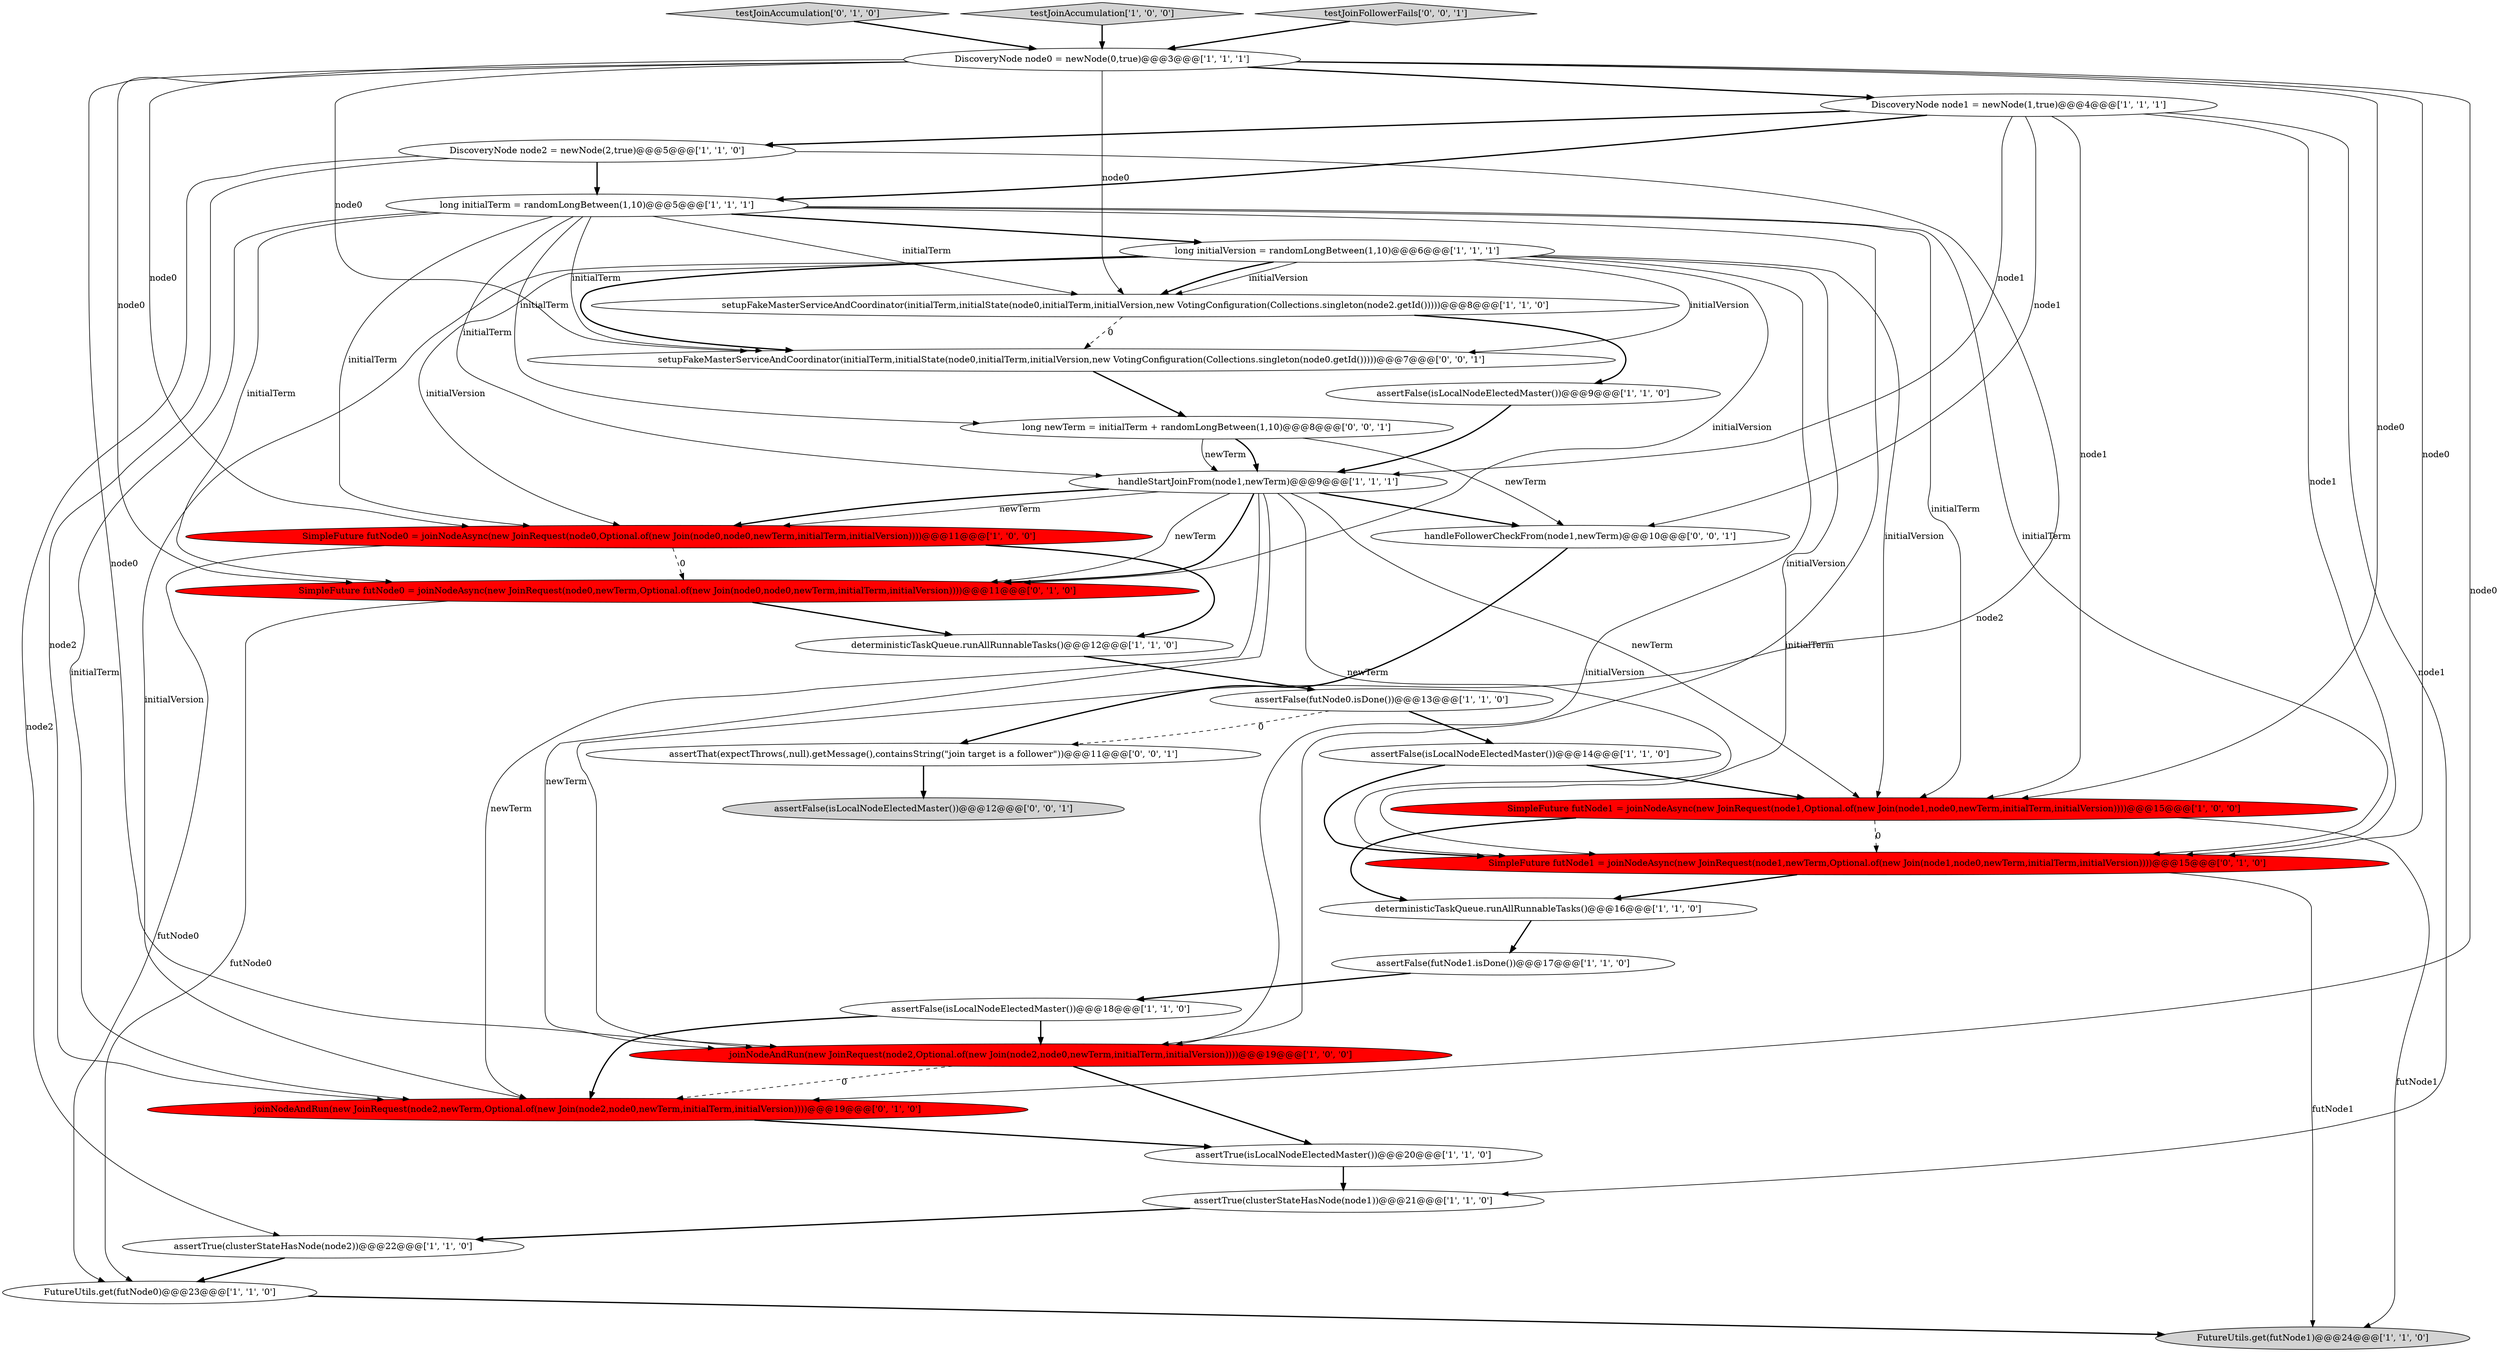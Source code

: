 digraph {
4 [style = filled, label = "setupFakeMasterServiceAndCoordinator(initialTerm,initialState(node0,initialTerm,initialVersion,new VotingConfiguration(Collections.singleton(node2.getId()))))@@@8@@@['1', '1', '0']", fillcolor = white, shape = ellipse image = "AAA0AAABBB1BBB"];
30 [style = filled, label = "assertThat(expectThrows(,null).getMessage(),containsString(\"join target is a follower\"))@@@11@@@['0', '0', '1']", fillcolor = white, shape = ellipse image = "AAA0AAABBB3BBB"];
11 [style = filled, label = "SimpleFuture futNode0 = joinNodeAsync(new JoinRequest(node0,Optional.of(new Join(node0,node0,newTerm,initialTerm,initialVersion))))@@@11@@@['1', '0', '0']", fillcolor = red, shape = ellipse image = "AAA1AAABBB1BBB"];
23 [style = filled, label = "testJoinAccumulation['0', '1', '0']", fillcolor = lightgray, shape = diamond image = "AAA0AAABBB2BBB"];
13 [style = filled, label = "assertFalse(isLocalNodeElectedMaster())@@@18@@@['1', '1', '0']", fillcolor = white, shape = ellipse image = "AAA0AAABBB1BBB"];
28 [style = filled, label = "handleFollowerCheckFrom(node1,newTerm)@@@10@@@['0', '0', '1']", fillcolor = white, shape = ellipse image = "AAA0AAABBB3BBB"];
10 [style = filled, label = "DiscoveryNode node0 = newNode(0,true)@@@3@@@['1', '1', '1']", fillcolor = white, shape = ellipse image = "AAA0AAABBB1BBB"];
22 [style = filled, label = "joinNodeAndRun(new JoinRequest(node2,Optional.of(new Join(node2,node0,newTerm,initialTerm,initialVersion))))@@@19@@@['1', '0', '0']", fillcolor = red, shape = ellipse image = "AAA1AAABBB1BBB"];
9 [style = filled, label = "FutureUtils.get(futNode0)@@@23@@@['1', '1', '0']", fillcolor = white, shape = ellipse image = "AAA0AAABBB1BBB"];
16 [style = filled, label = "DiscoveryNode node1 = newNode(1,true)@@@4@@@['1', '1', '1']", fillcolor = white, shape = ellipse image = "AAA0AAABBB1BBB"];
26 [style = filled, label = "SimpleFuture futNode1 = joinNodeAsync(new JoinRequest(node1,newTerm,Optional.of(new Join(node1,node0,newTerm,initialTerm,initialVersion))))@@@15@@@['0', '1', '0']", fillcolor = red, shape = ellipse image = "AAA1AAABBB2BBB"];
29 [style = filled, label = "assertFalse(isLocalNodeElectedMaster())@@@12@@@['0', '0', '1']", fillcolor = lightgray, shape = ellipse image = "AAA0AAABBB3BBB"];
19 [style = filled, label = "DiscoveryNode node2 = newNode(2,true)@@@5@@@['1', '1', '0']", fillcolor = white, shape = ellipse image = "AAA0AAABBB1BBB"];
20 [style = filled, label = "FutureUtils.get(futNode1)@@@24@@@['1', '1', '0']", fillcolor = lightgray, shape = ellipse image = "AAA0AAABBB1BBB"];
3 [style = filled, label = "assertTrue(isLocalNodeElectedMaster())@@@20@@@['1', '1', '0']", fillcolor = white, shape = ellipse image = "AAA0AAABBB1BBB"];
24 [style = filled, label = "SimpleFuture futNode0 = joinNodeAsync(new JoinRequest(node0,newTerm,Optional.of(new Join(node0,node0,newTerm,initialTerm,initialVersion))))@@@11@@@['0', '1', '0']", fillcolor = red, shape = ellipse image = "AAA1AAABBB2BBB"];
2 [style = filled, label = "handleStartJoinFrom(node1,newTerm)@@@9@@@['1', '1', '1']", fillcolor = white, shape = ellipse image = "AAA0AAABBB1BBB"];
0 [style = filled, label = "deterministicTaskQueue.runAllRunnableTasks()@@@12@@@['1', '1', '0']", fillcolor = white, shape = ellipse image = "AAA0AAABBB1BBB"];
5 [style = filled, label = "assertTrue(clusterStateHasNode(node1))@@@21@@@['1', '1', '0']", fillcolor = white, shape = ellipse image = "AAA0AAABBB1BBB"];
17 [style = filled, label = "assertFalse(futNode0.isDone())@@@13@@@['1', '1', '0']", fillcolor = white, shape = ellipse image = "AAA0AAABBB1BBB"];
8 [style = filled, label = "testJoinAccumulation['1', '0', '0']", fillcolor = lightgray, shape = diamond image = "AAA0AAABBB1BBB"];
21 [style = filled, label = "long initialTerm = randomLongBetween(1,10)@@@5@@@['1', '1', '1']", fillcolor = white, shape = ellipse image = "AAA0AAABBB1BBB"];
27 [style = filled, label = "long newTerm = initialTerm + randomLongBetween(1,10)@@@8@@@['0', '0', '1']", fillcolor = white, shape = ellipse image = "AAA0AAABBB3BBB"];
1 [style = filled, label = "long initialVersion = randomLongBetween(1,10)@@@6@@@['1', '1', '1']", fillcolor = white, shape = ellipse image = "AAA0AAABBB1BBB"];
6 [style = filled, label = "assertFalse(futNode1.isDone())@@@17@@@['1', '1', '0']", fillcolor = white, shape = ellipse image = "AAA0AAABBB1BBB"];
31 [style = filled, label = "setupFakeMasterServiceAndCoordinator(initialTerm,initialState(node0,initialTerm,initialVersion,new VotingConfiguration(Collections.singleton(node0.getId()))))@@@7@@@['0', '0', '1']", fillcolor = white, shape = ellipse image = "AAA0AAABBB3BBB"];
18 [style = filled, label = "assertFalse(isLocalNodeElectedMaster())@@@9@@@['1', '1', '0']", fillcolor = white, shape = ellipse image = "AAA0AAABBB1BBB"];
15 [style = filled, label = "assertFalse(isLocalNodeElectedMaster())@@@14@@@['1', '1', '0']", fillcolor = white, shape = ellipse image = "AAA0AAABBB1BBB"];
32 [style = filled, label = "testJoinFollowerFails['0', '0', '1']", fillcolor = lightgray, shape = diamond image = "AAA0AAABBB3BBB"];
7 [style = filled, label = "assertTrue(clusterStateHasNode(node2))@@@22@@@['1', '1', '0']", fillcolor = white, shape = ellipse image = "AAA0AAABBB1BBB"];
12 [style = filled, label = "SimpleFuture futNode1 = joinNodeAsync(new JoinRequest(node1,Optional.of(new Join(node1,node0,newTerm,initialTerm,initialVersion))))@@@15@@@['1', '0', '0']", fillcolor = red, shape = ellipse image = "AAA1AAABBB1BBB"];
25 [style = filled, label = "joinNodeAndRun(new JoinRequest(node2,newTerm,Optional.of(new Join(node2,node0,newTerm,initialTerm,initialVersion))))@@@19@@@['0', '1', '0']", fillcolor = red, shape = ellipse image = "AAA1AAABBB2BBB"];
14 [style = filled, label = "deterministicTaskQueue.runAllRunnableTasks()@@@16@@@['1', '1', '0']", fillcolor = white, shape = ellipse image = "AAA0AAABBB1BBB"];
8->10 [style = bold, label=""];
16->28 [style = solid, label="node1"];
12->20 [style = solid, label="futNode1"];
1->4 [style = solid, label="initialVersion"];
30->29 [style = bold, label=""];
21->12 [style = solid, label="initialTerm"];
12->26 [style = dashed, label="0"];
7->9 [style = bold, label=""];
10->26 [style = solid, label="node0"];
21->26 [style = solid, label="initialTerm"];
3->5 [style = bold, label=""];
2->25 [style = solid, label="newTerm"];
21->1 [style = bold, label=""];
10->4 [style = solid, label="node0"];
13->22 [style = bold, label=""];
2->24 [style = bold, label=""];
1->31 [style = bold, label=""];
2->22 [style = solid, label="newTerm"];
2->28 [style = bold, label=""];
27->2 [style = bold, label=""];
27->28 [style = solid, label="newTerm"];
1->22 [style = solid, label="initialVersion"];
13->25 [style = bold, label=""];
1->4 [style = bold, label=""];
22->25 [style = dashed, label="0"];
28->30 [style = bold, label=""];
0->17 [style = bold, label=""];
24->0 [style = bold, label=""];
1->31 [style = solid, label="initialVersion"];
25->3 [style = bold, label=""];
26->14 [style = bold, label=""];
21->31 [style = solid, label="initialTerm"];
4->18 [style = bold, label=""];
16->19 [style = bold, label=""];
32->10 [style = bold, label=""];
1->24 [style = solid, label="initialVersion"];
21->4 [style = solid, label="initialTerm"];
31->27 [style = bold, label=""];
10->12 [style = solid, label="node0"];
12->14 [style = bold, label=""];
17->15 [style = bold, label=""];
23->10 [style = bold, label=""];
10->31 [style = solid, label="node0"];
5->7 [style = bold, label=""];
15->12 [style = bold, label=""];
14->6 [style = bold, label=""];
1->11 [style = solid, label="initialVersion"];
10->22 [style = solid, label="node0"];
24->9 [style = solid, label="futNode0"];
16->26 [style = solid, label="node1"];
9->20 [style = bold, label=""];
1->12 [style = solid, label="initialVersion"];
19->7 [style = solid, label="node2"];
10->25 [style = solid, label="node0"];
26->20 [style = solid, label="futNode1"];
10->16 [style = bold, label=""];
2->24 [style = solid, label="newTerm"];
6->13 [style = bold, label=""];
10->11 [style = solid, label="node0"];
21->27 [style = solid, label="initialTerm"];
19->22 [style = solid, label="node2"];
1->25 [style = solid, label="initialVersion"];
27->2 [style = solid, label="newTerm"];
21->2 [style = solid, label="initialTerm"];
2->11 [style = bold, label=""];
21->22 [style = solid, label="initialTerm"];
10->24 [style = solid, label="node0"];
16->12 [style = solid, label="node1"];
19->21 [style = bold, label=""];
2->12 [style = solid, label="newTerm"];
16->2 [style = solid, label="node1"];
4->31 [style = dashed, label="0"];
11->9 [style = solid, label="futNode0"];
16->5 [style = solid, label="node1"];
18->2 [style = bold, label=""];
21->24 [style = solid, label="initialTerm"];
2->11 [style = solid, label="newTerm"];
15->26 [style = bold, label=""];
22->3 [style = bold, label=""];
21->25 [style = solid, label="initialTerm"];
11->0 [style = bold, label=""];
16->21 [style = bold, label=""];
19->25 [style = solid, label="node2"];
11->24 [style = dashed, label="0"];
1->26 [style = solid, label="initialVersion"];
21->11 [style = solid, label="initialTerm"];
17->30 [style = dashed, label="0"];
2->26 [style = solid, label="newTerm"];
}
